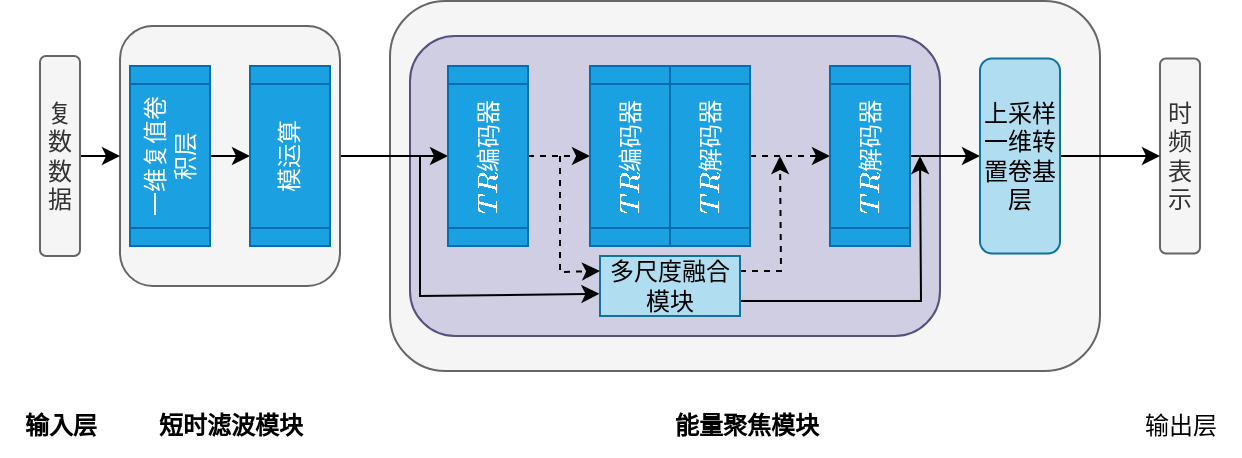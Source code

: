<mxfile version="23.1.5" type="github">
  <diagram name="第 1 页" id="eZg-0Dp-y20ck0zG51El">
    <mxGraphModel dx="759" dy="1119" grid="1" gridSize="10" guides="1" tooltips="1" connect="1" arrows="1" fold="1" page="1" pageScale="1" pageWidth="827" pageHeight="1169" math="1" shadow="0">
      <root>
        <mxCell id="0" />
        <mxCell id="1" parent="0" />
        <mxCell id="9e6CwdYwOyAPm2Yg1dMi-1" value="" style="rounded=1;whiteSpace=wrap;html=1;fillColor=#f5f5f5;fontColor=#333333;strokeColor=#666666;" vertex="1" parent="1">
          <mxGeometry x="365" y="82.5" width="355" height="185" as="geometry" />
        </mxCell>
        <mxCell id="9e6CwdYwOyAPm2Yg1dMi-6" value="" style="rounded=1;whiteSpace=wrap;html=1;fillColor=#d0cee2;strokeColor=#56517e;" vertex="1" parent="1">
          <mxGeometry x="375" y="100" width="265" height="150" as="geometry" />
        </mxCell>
        <mxCell id="9e6CwdYwOyAPm2Yg1dMi-32" style="edgeStyle=orthogonalEdgeStyle;rounded=0;orthogonalLoop=1;jettySize=auto;html=1;exitX=1;exitY=0.5;exitDx=0;exitDy=0;" edge="1" parent="1" source="9e6CwdYwOyAPm2Yg1dMi-2" target="9e6CwdYwOyAPm2Yg1dMi-9">
          <mxGeometry relative="1" as="geometry" />
        </mxCell>
        <mxCell id="9e6CwdYwOyAPm2Yg1dMi-2" value="" style="rounded=1;whiteSpace=wrap;html=1;fillColor=#f5f5f5;fontColor=#333333;strokeColor=#666666;" vertex="1" parent="1">
          <mxGeometry x="230" y="95" width="110" height="130" as="geometry" />
        </mxCell>
        <mxCell id="9e6CwdYwOyAPm2Yg1dMi-58" style="edgeStyle=orthogonalEdgeStyle;rounded=0;orthogonalLoop=1;jettySize=auto;html=1;exitX=0.5;exitY=1;exitDx=0;exitDy=0;entryX=0.5;entryY=0;entryDx=0;entryDy=0;" edge="1" parent="1" source="9e6CwdYwOyAPm2Yg1dMi-3" target="9e6CwdYwOyAPm2Yg1dMi-4">
          <mxGeometry relative="1" as="geometry" />
        </mxCell>
        <mxCell id="9e6CwdYwOyAPm2Yg1dMi-3" value="一维复值卷积层" style="shape=process;whiteSpace=wrap;html=1;backgroundOutline=1;rotation=-90;fillColor=#1ba1e2;strokeColor=#006EAF;fontColor=#ffffff;" vertex="1" parent="1">
          <mxGeometry x="210" y="140" width="90" height="40" as="geometry" />
        </mxCell>
        <mxCell id="9e6CwdYwOyAPm2Yg1dMi-4" value="模运算" style="shape=process;whiteSpace=wrap;html=1;backgroundOutline=1;rotation=-90;fillColor=#1ba1e2;strokeColor=#006EAF;fontColor=#ffffff;" vertex="1" parent="1">
          <mxGeometry x="270" y="140" width="90" height="40" as="geometry" />
        </mxCell>
        <mxCell id="9e6CwdYwOyAPm2Yg1dMi-24" style="edgeStyle=orthogonalEdgeStyle;rounded=0;orthogonalLoop=1;jettySize=auto;html=1;exitX=1;exitY=0.5;exitDx=0;exitDy=0;entryX=0;entryY=0.5;entryDx=0;entryDy=0;" edge="1" parent="1" source="9e6CwdYwOyAPm2Yg1dMi-5" target="9e6CwdYwOyAPm2Yg1dMi-2">
          <mxGeometry relative="1" as="geometry" />
        </mxCell>
        <mxCell id="9e6CwdYwOyAPm2Yg1dMi-5" value="复数数据" style="rounded=1;whiteSpace=wrap;html=1;fillColor=#f5f5f5;fontColor=#333333;strokeColor=#666666;" vertex="1" parent="1">
          <mxGeometry x="190" y="110" width="20" height="100" as="geometry" />
        </mxCell>
        <mxCell id="9e6CwdYwOyAPm2Yg1dMi-38" style="edgeStyle=orthogonalEdgeStyle;rounded=0;orthogonalLoop=1;jettySize=auto;html=1;exitX=0.5;exitY=1;exitDx=0;exitDy=0;entryX=0.5;entryY=0;entryDx=0;entryDy=0;dashed=1;" edge="1" parent="1" source="9e6CwdYwOyAPm2Yg1dMi-9" target="9e6CwdYwOyAPm2Yg1dMi-13">
          <mxGeometry relative="1" as="geometry" />
        </mxCell>
        <mxCell id="9e6CwdYwOyAPm2Yg1dMi-9" value="$$TR编码器$$" style="shape=process;whiteSpace=wrap;html=1;backgroundOutline=1;rotation=-90;fillColor=#1ba1e2;strokeColor=#006EAF;fontColor=#ffffff;" vertex="1" parent="1">
          <mxGeometry x="369" y="140" width="90" height="40" as="geometry" />
        </mxCell>
        <mxCell id="9e6CwdYwOyAPm2Yg1dMi-13" value="$$TR编码器$$" style="shape=process;whiteSpace=wrap;html=1;backgroundOutline=1;rotation=-90;fillColor=#1ba1e2;fontColor=#ffffff;strokeColor=#006EAF;" vertex="1" parent="1">
          <mxGeometry x="440" y="140" width="90" height="40" as="geometry" />
        </mxCell>
        <mxCell id="9e6CwdYwOyAPm2Yg1dMi-39" style="edgeStyle=orthogonalEdgeStyle;rounded=0;orthogonalLoop=1;jettySize=auto;html=1;exitX=0.5;exitY=1;exitDx=0;exitDy=0;entryX=0.5;entryY=0;entryDx=0;entryDy=0;dashed=1;" edge="1" parent="1" source="9e6CwdYwOyAPm2Yg1dMi-14" target="9e6CwdYwOyAPm2Yg1dMi-15">
          <mxGeometry relative="1" as="geometry" />
        </mxCell>
        <mxCell id="9e6CwdYwOyAPm2Yg1dMi-14" value="$$TR解码器$$" style="shape=process;whiteSpace=wrap;html=1;backgroundOutline=1;rotation=-90;fillColor=#1ba1e2;fontColor=#ffffff;strokeColor=#006EAF;" vertex="1" parent="1">
          <mxGeometry x="480" y="140" width="90" height="40" as="geometry" />
        </mxCell>
        <mxCell id="9e6CwdYwOyAPm2Yg1dMi-46" style="edgeStyle=orthogonalEdgeStyle;rounded=0;orthogonalLoop=1;jettySize=auto;html=1;exitX=0.5;exitY=1;exitDx=0;exitDy=0;entryX=0;entryY=0.5;entryDx=0;entryDy=0;" edge="1" parent="1" source="9e6CwdYwOyAPm2Yg1dMi-15" target="9e6CwdYwOyAPm2Yg1dMi-43">
          <mxGeometry relative="1" as="geometry" />
        </mxCell>
        <mxCell id="9e6CwdYwOyAPm2Yg1dMi-15" value="$$TR解码器$$" style="shape=process;whiteSpace=wrap;html=1;backgroundOutline=1;rotation=-90;fillColor=#1ba1e2;fontColor=#ffffff;strokeColor=#006EAF;" vertex="1" parent="1">
          <mxGeometry x="560" y="140" width="90" height="40" as="geometry" />
        </mxCell>
        <mxCell id="9e6CwdYwOyAPm2Yg1dMi-49" style="edgeStyle=orthogonalEdgeStyle;rounded=0;orthogonalLoop=1;jettySize=auto;html=1;exitX=1;exitY=0.25;exitDx=0;exitDy=0;dashed=1;" edge="1" parent="1" source="9e6CwdYwOyAPm2Yg1dMi-17">
          <mxGeometry relative="1" as="geometry">
            <mxPoint x="560" y="160" as="targetPoint" />
          </mxGeometry>
        </mxCell>
        <mxCell id="9e6CwdYwOyAPm2Yg1dMi-52" style="edgeStyle=orthogonalEdgeStyle;rounded=0;orthogonalLoop=1;jettySize=auto;html=1;exitX=1;exitY=0.75;exitDx=0;exitDy=0;" edge="1" parent="1" source="9e6CwdYwOyAPm2Yg1dMi-17">
          <mxGeometry relative="1" as="geometry">
            <mxPoint x="630" y="160" as="targetPoint" />
          </mxGeometry>
        </mxCell>
        <mxCell id="9e6CwdYwOyAPm2Yg1dMi-17" value="多尺度融合模块" style="rounded=0;whiteSpace=wrap;html=1;fillColor=#b1ddf0;strokeColor=#10739e;" vertex="1" parent="1">
          <mxGeometry x="470" y="210" width="70" height="30" as="geometry" />
        </mxCell>
        <mxCell id="9e6CwdYwOyAPm2Yg1dMi-26" value="时频表示" style="rounded=1;whiteSpace=wrap;html=1;fillColor=#f5f5f5;fontColor=#333333;strokeColor=#666666;" vertex="1" parent="1">
          <mxGeometry x="750" y="111.25" width="20" height="97.5" as="geometry" />
        </mxCell>
        <mxCell id="9e6CwdYwOyAPm2Yg1dMi-53" style="edgeStyle=orthogonalEdgeStyle;rounded=0;orthogonalLoop=1;jettySize=auto;html=1;exitX=1;exitY=0.5;exitDx=0;exitDy=0;entryX=0;entryY=0.5;entryDx=0;entryDy=0;" edge="1" parent="1" source="9e6CwdYwOyAPm2Yg1dMi-43" target="9e6CwdYwOyAPm2Yg1dMi-26">
          <mxGeometry relative="1" as="geometry" />
        </mxCell>
        <mxCell id="9e6CwdYwOyAPm2Yg1dMi-43" value="上采样一维转置卷基层" style="rounded=1;whiteSpace=wrap;html=1;fillColor=#b1ddf0;strokeColor=#10739e;" vertex="1" parent="1">
          <mxGeometry x="660" y="111.25" width="40" height="97.5" as="geometry" />
        </mxCell>
        <mxCell id="9e6CwdYwOyAPm2Yg1dMi-47" value="" style="endArrow=classic;html=1;rounded=0;entryX=-0.004;entryY=0.63;entryDx=0;entryDy=0;entryPerimeter=0;" edge="1" parent="1" target="9e6CwdYwOyAPm2Yg1dMi-17">
          <mxGeometry width="50" height="50" relative="1" as="geometry">
            <mxPoint x="380" y="160" as="sourcePoint" />
            <mxPoint x="530" y="230" as="targetPoint" />
            <Array as="points">
              <mxPoint x="380" y="230" />
            </Array>
          </mxGeometry>
        </mxCell>
        <mxCell id="9e6CwdYwOyAPm2Yg1dMi-48" value="" style="endArrow=classic;html=1;rounded=0;entryX=0;entryY=0.25;entryDx=0;entryDy=0;dashed=1;" edge="1" parent="1" target="9e6CwdYwOyAPm2Yg1dMi-17">
          <mxGeometry width="50" height="50" relative="1" as="geometry">
            <mxPoint x="450" y="160" as="sourcePoint" />
            <mxPoint x="530.28" y="229" as="targetPoint" />
            <Array as="points">
              <mxPoint x="450" y="218" />
            </Array>
          </mxGeometry>
        </mxCell>
        <mxCell id="9e6CwdYwOyAPm2Yg1dMi-54" value="&lt;b&gt;输入层&lt;/b&gt;" style="text;html=1;align=center;verticalAlign=middle;resizable=0;points=[];autosize=1;strokeColor=none;fillColor=none;" vertex="1" parent="1">
          <mxGeometry x="170" y="280" width="60" height="30" as="geometry" />
        </mxCell>
        <mxCell id="9e6CwdYwOyAPm2Yg1dMi-55" value="输出层" style="text;html=1;align=center;verticalAlign=middle;resizable=0;points=[];autosize=1;strokeColor=none;fillColor=none;" vertex="1" parent="1">
          <mxGeometry x="730" y="280" width="60" height="30" as="geometry" />
        </mxCell>
        <mxCell id="9e6CwdYwOyAPm2Yg1dMi-59" value="&lt;b&gt;短时滤波模块&lt;/b&gt;" style="text;html=1;align=center;verticalAlign=middle;resizable=0;points=[];autosize=1;strokeColor=none;fillColor=none;" vertex="1" parent="1">
          <mxGeometry x="235" y="280" width="100" height="30" as="geometry" />
        </mxCell>
        <mxCell id="9e6CwdYwOyAPm2Yg1dMi-60" value="&lt;b&gt;能量聚焦模块&lt;/b&gt;" style="text;html=1;align=center;verticalAlign=middle;resizable=0;points=[];autosize=1;strokeColor=none;fillColor=none;" vertex="1" parent="1">
          <mxGeometry x="492.5" y="280" width="100" height="30" as="geometry" />
        </mxCell>
      </root>
    </mxGraphModel>
  </diagram>
</mxfile>
